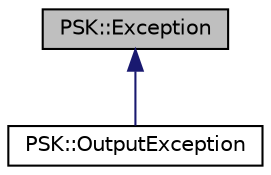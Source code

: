 digraph "PSK::Exception"
{
 // INTERACTIVE_SVG=YES
 // LATEX_PDF_SIZE
  edge [fontname="Helvetica",fontsize="10",labelfontname="Helvetica",labelfontsize="10"];
  node [fontname="Helvetica",fontsize="10",shape=record];
  Node1 [label="PSK::Exception",height=0.2,width=0.4,color="black", fillcolor="grey75", style="filled", fontcolor="black",tooltip=" "];
  Node1 -> Node2 [dir="back",color="midnightblue",fontsize="10",style="solid",fontname="Helvetica"];
  Node2 [label="PSK::OutputException",height=0.2,width=0.4,color="black", fillcolor="white", style="filled",URL="$d6/d41/class_p_s_k_1_1_output_exception.html",tooltip="class for handling IO exception"];
}
